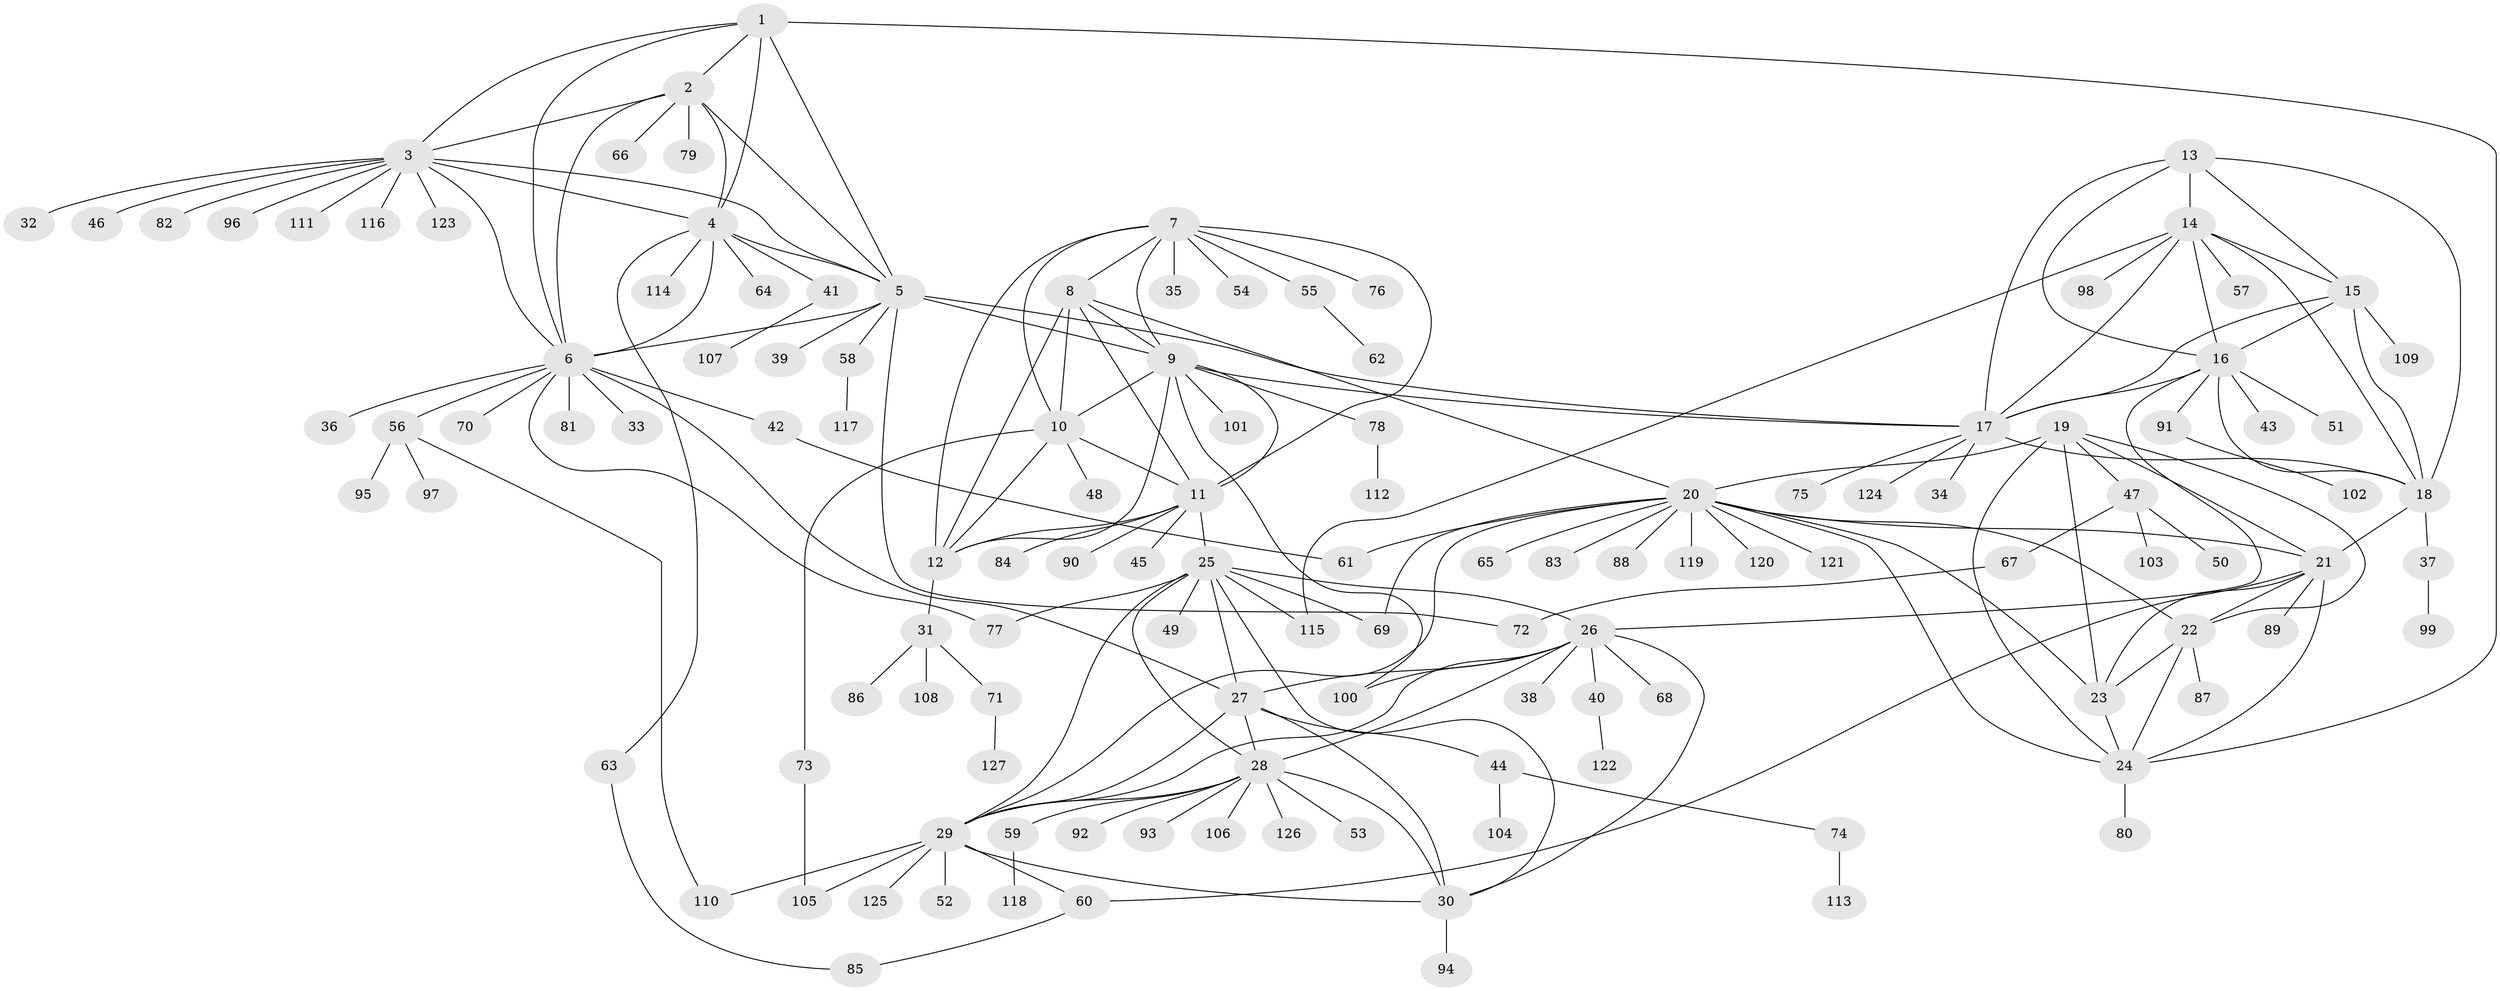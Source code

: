 // coarse degree distribution, {6: 0.06, 11: 0.01, 8: 0.04, 10: 0.02, 13: 0.01, 5: 0.02, 9: 0.02, 7: 0.02, 4: 0.04, 15: 0.01, 14: 0.01, 12: 0.01, 3: 0.02, 1: 0.61, 2: 0.1}
// Generated by graph-tools (version 1.1) at 2025/24/03/03/25 07:24:14]
// undirected, 127 vertices, 192 edges
graph export_dot {
graph [start="1"]
  node [color=gray90,style=filled];
  1;
  2;
  3;
  4;
  5;
  6;
  7;
  8;
  9;
  10;
  11;
  12;
  13;
  14;
  15;
  16;
  17;
  18;
  19;
  20;
  21;
  22;
  23;
  24;
  25;
  26;
  27;
  28;
  29;
  30;
  31;
  32;
  33;
  34;
  35;
  36;
  37;
  38;
  39;
  40;
  41;
  42;
  43;
  44;
  45;
  46;
  47;
  48;
  49;
  50;
  51;
  52;
  53;
  54;
  55;
  56;
  57;
  58;
  59;
  60;
  61;
  62;
  63;
  64;
  65;
  66;
  67;
  68;
  69;
  70;
  71;
  72;
  73;
  74;
  75;
  76;
  77;
  78;
  79;
  80;
  81;
  82;
  83;
  84;
  85;
  86;
  87;
  88;
  89;
  90;
  91;
  92;
  93;
  94;
  95;
  96;
  97;
  98;
  99;
  100;
  101;
  102;
  103;
  104;
  105;
  106;
  107;
  108;
  109;
  110;
  111;
  112;
  113;
  114;
  115;
  116;
  117;
  118;
  119;
  120;
  121;
  122;
  123;
  124;
  125;
  126;
  127;
  1 -- 2;
  1 -- 3;
  1 -- 4;
  1 -- 5;
  1 -- 6;
  1 -- 24;
  2 -- 3;
  2 -- 4;
  2 -- 5;
  2 -- 6;
  2 -- 66;
  2 -- 79;
  3 -- 4;
  3 -- 5;
  3 -- 6;
  3 -- 32;
  3 -- 46;
  3 -- 82;
  3 -- 96;
  3 -- 111;
  3 -- 116;
  3 -- 123;
  4 -- 5;
  4 -- 6;
  4 -- 41;
  4 -- 63;
  4 -- 64;
  4 -- 114;
  5 -- 6;
  5 -- 9;
  5 -- 17;
  5 -- 39;
  5 -- 58;
  5 -- 72;
  6 -- 27;
  6 -- 33;
  6 -- 36;
  6 -- 42;
  6 -- 56;
  6 -- 70;
  6 -- 77;
  6 -- 81;
  7 -- 8;
  7 -- 9;
  7 -- 10;
  7 -- 11;
  7 -- 12;
  7 -- 35;
  7 -- 54;
  7 -- 55;
  7 -- 76;
  8 -- 9;
  8 -- 10;
  8 -- 11;
  8 -- 12;
  8 -- 20;
  9 -- 10;
  9 -- 11;
  9 -- 12;
  9 -- 17;
  9 -- 78;
  9 -- 100;
  9 -- 101;
  10 -- 11;
  10 -- 12;
  10 -- 48;
  10 -- 73;
  11 -- 12;
  11 -- 25;
  11 -- 45;
  11 -- 84;
  11 -- 90;
  12 -- 31;
  13 -- 14;
  13 -- 15;
  13 -- 16;
  13 -- 17;
  13 -- 18;
  14 -- 15;
  14 -- 16;
  14 -- 17;
  14 -- 18;
  14 -- 57;
  14 -- 98;
  14 -- 115;
  15 -- 16;
  15 -- 17;
  15 -- 18;
  15 -- 109;
  16 -- 17;
  16 -- 18;
  16 -- 26;
  16 -- 43;
  16 -- 51;
  16 -- 91;
  17 -- 18;
  17 -- 34;
  17 -- 75;
  17 -- 124;
  18 -- 21;
  18 -- 37;
  19 -- 20;
  19 -- 21;
  19 -- 22;
  19 -- 23;
  19 -- 24;
  19 -- 47;
  20 -- 21;
  20 -- 22;
  20 -- 23;
  20 -- 24;
  20 -- 29;
  20 -- 61;
  20 -- 65;
  20 -- 69;
  20 -- 83;
  20 -- 88;
  20 -- 119;
  20 -- 120;
  20 -- 121;
  21 -- 22;
  21 -- 23;
  21 -- 24;
  21 -- 60;
  21 -- 89;
  22 -- 23;
  22 -- 24;
  22 -- 87;
  23 -- 24;
  24 -- 80;
  25 -- 26;
  25 -- 27;
  25 -- 28;
  25 -- 29;
  25 -- 30;
  25 -- 49;
  25 -- 69;
  25 -- 77;
  25 -- 115;
  26 -- 27;
  26 -- 28;
  26 -- 29;
  26 -- 30;
  26 -- 38;
  26 -- 40;
  26 -- 68;
  26 -- 100;
  27 -- 28;
  27 -- 29;
  27 -- 30;
  27 -- 44;
  28 -- 29;
  28 -- 30;
  28 -- 53;
  28 -- 59;
  28 -- 92;
  28 -- 93;
  28 -- 106;
  28 -- 126;
  29 -- 30;
  29 -- 52;
  29 -- 60;
  29 -- 105;
  29 -- 110;
  29 -- 125;
  30 -- 94;
  31 -- 71;
  31 -- 86;
  31 -- 108;
  37 -- 99;
  40 -- 122;
  41 -- 107;
  42 -- 61;
  44 -- 74;
  44 -- 104;
  47 -- 50;
  47 -- 67;
  47 -- 103;
  55 -- 62;
  56 -- 95;
  56 -- 97;
  56 -- 110;
  58 -- 117;
  59 -- 118;
  60 -- 85;
  63 -- 85;
  67 -- 72;
  71 -- 127;
  73 -- 105;
  74 -- 113;
  78 -- 112;
  91 -- 102;
}
